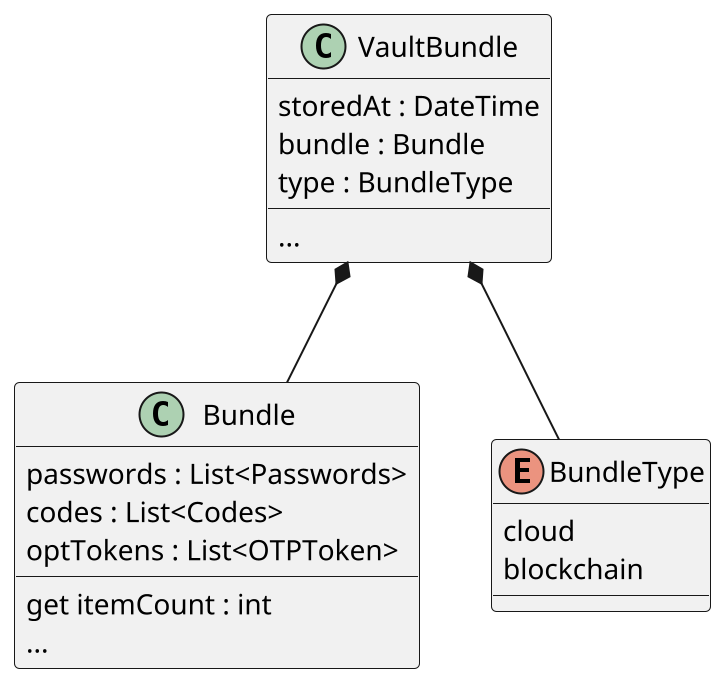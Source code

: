 @startuml vault

scale 2

class Bundle {
    passwords : List<Passwords>
    codes : List<Codes>
    optTokens : List<OTPToken>
    {method}get itemCount : int
    {method}...
}

class VaultBundle {
    storedAt : DateTime
    bundle : Bundle
    type : BundleType
    {method}...
}

enum BundleType {
    cloud
    blockchain
}

VaultBundle *-- BundleType
VaultBundle *-- Bundle


@enduml